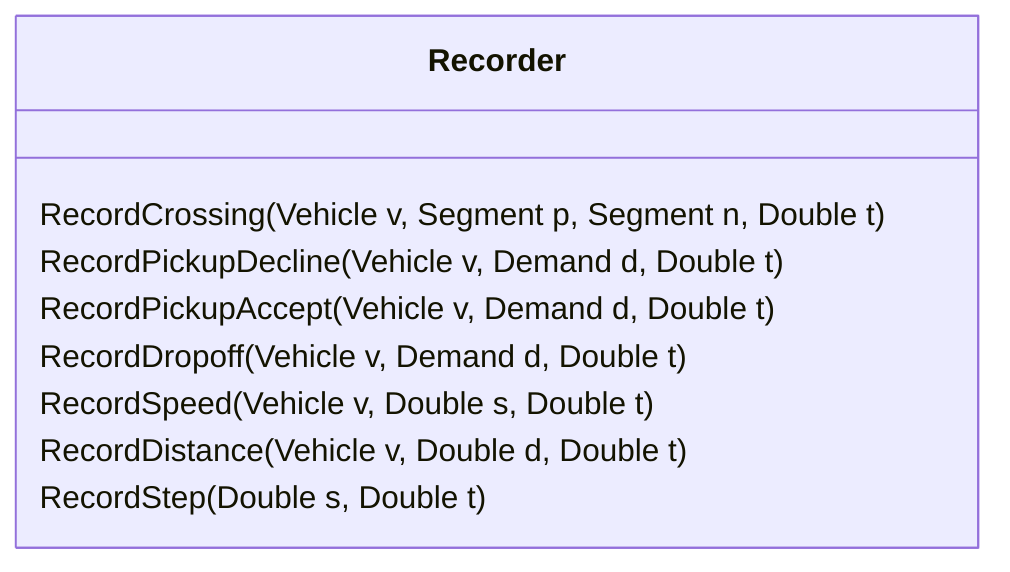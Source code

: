 classDiagram
    direction LR
    
    class Recorder {
        RecordCrossing(Vehicle v, Segment p, Segment n, Double t)
        RecordPickupDecline(Vehicle v, Demand d, Double t)
        RecordPickupAccept(Vehicle v, Demand d, Double t)
        RecordDropoff(Vehicle v, Demand d, Double t)
        RecordSpeed(Vehicle v, Double s, Double t)
        RecordDistance(Vehicle v, Double d, Double t)
        RecordStep(Double s, Double t)
    }
